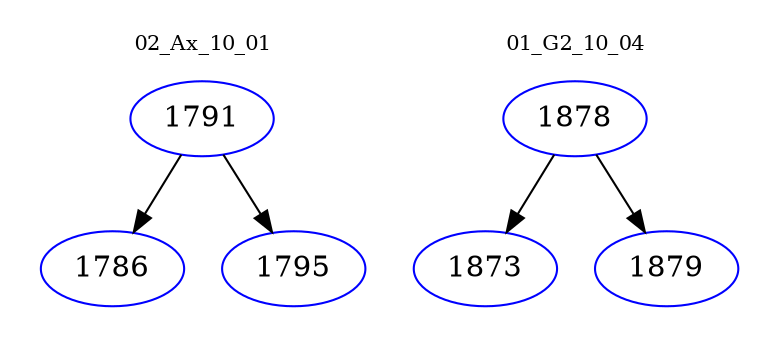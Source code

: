 digraph{
subgraph cluster_0 {
color = white
label = "02_Ax_10_01";
fontsize=10;
T0_1791 [label="1791", color="blue"]
T0_1791 -> T0_1786 [color="black"]
T0_1786 [label="1786", color="blue"]
T0_1791 -> T0_1795 [color="black"]
T0_1795 [label="1795", color="blue"]
}
subgraph cluster_1 {
color = white
label = "01_G2_10_04";
fontsize=10;
T1_1878 [label="1878", color="blue"]
T1_1878 -> T1_1873 [color="black"]
T1_1873 [label="1873", color="blue"]
T1_1878 -> T1_1879 [color="black"]
T1_1879 [label="1879", color="blue"]
}
}
